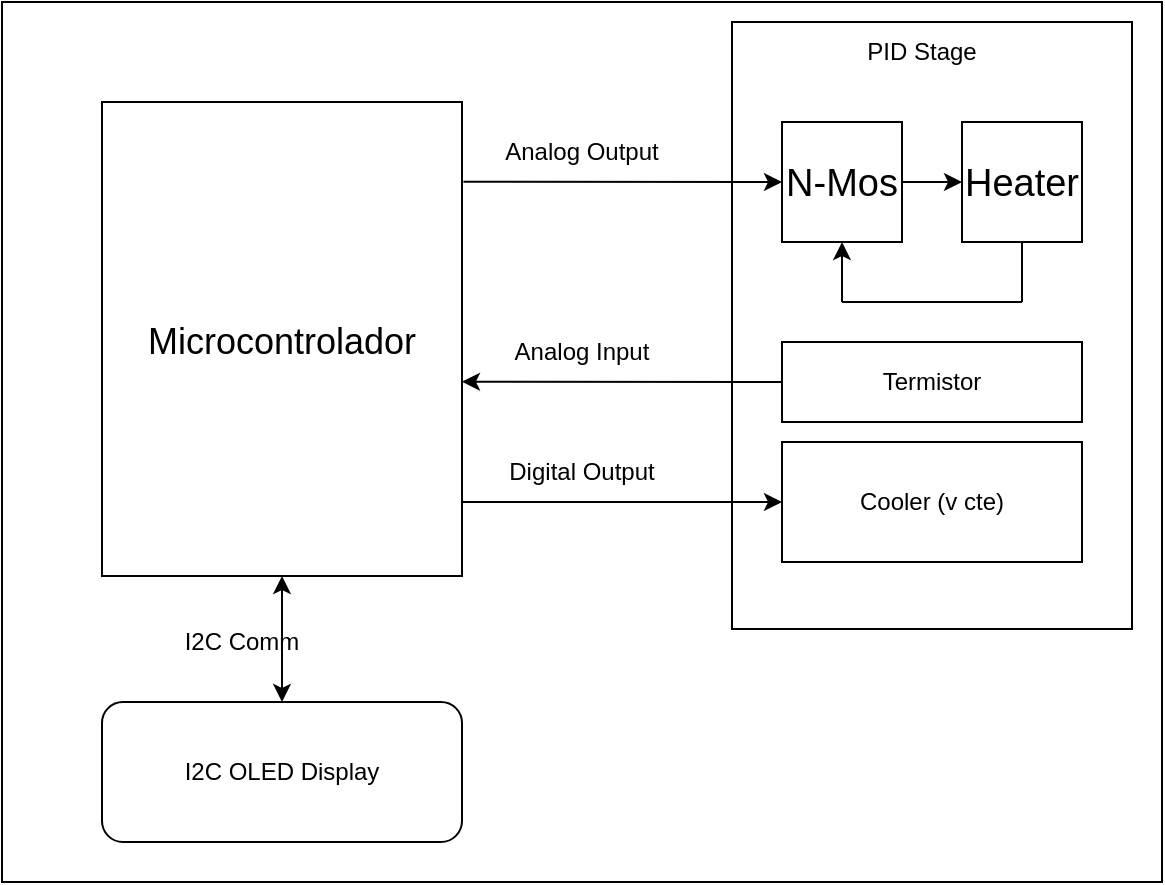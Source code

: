 <mxfile version="26.0.5" pages="3">
  <diagram name="Page-1" id="90a13364-a465-7bf4-72fc-28e22215d7a0">
    <mxGraphModel dx="989" dy="520" grid="1" gridSize="10" guides="1" tooltips="1" connect="1" arrows="1" fold="1" page="1" pageScale="1.5" pageWidth="827" pageHeight="1169" background="none" math="0" shadow="0">
      <root>
        <mxCell id="0" style=";html=1;" />
        <mxCell id="1" style=";html=1;" parent="0" />
        <mxCell id="35C-zRPfyHv-aXlCUiWr-6" value="" style="rounded=0;whiteSpace=wrap;html=1;" parent="1" vertex="1">
          <mxGeometry x="550" y="50" width="580" height="440" as="geometry" />
        </mxCell>
        <mxCell id="355GLdrolQoe34CYBVQ8-6" value="" style="rounded=0;whiteSpace=wrap;html=1;" parent="1" vertex="1">
          <mxGeometry x="915" y="60" width="200" height="303.5" as="geometry" />
        </mxCell>
        <mxCell id="jSPrN0brKESPCwidPNHG-5" value="&lt;font style=&quot;font-size: 18px;&quot;&gt;Microcontrolador&lt;/font&gt;" style="rounded=0;whiteSpace=wrap;html=1;direction=south;fontSize=20;" parent="1" vertex="1">
          <mxGeometry x="600" y="100" width="180" height="237" as="geometry" />
        </mxCell>
        <mxCell id="355GLdrolQoe34CYBVQ8-1" value="&lt;font style=&quot;font-size: 19px;&quot;&gt;N-Mos&lt;/font&gt;" style="whiteSpace=wrap;html=1;aspect=fixed;fontSize=20;" parent="1" vertex="1">
          <mxGeometry x="940" y="110" width="60" height="60" as="geometry" />
        </mxCell>
        <mxCell id="355GLdrolQoe34CYBVQ8-3" value="&lt;font style=&quot;font-size: 19px;&quot;&gt;Heater&lt;/font&gt;" style="whiteSpace=wrap;html=1;aspect=fixed;fontSize=20;" parent="1" vertex="1">
          <mxGeometry x="1030" y="110" width="60" height="60" as="geometry" />
        </mxCell>
        <mxCell id="355GLdrolQoe34CYBVQ8-4" value="&lt;div&gt;Cooler (v cte)&lt;br&gt;&lt;/div&gt;" style="rounded=0;whiteSpace=wrap;html=1;" parent="1" vertex="1">
          <mxGeometry x="940" y="270" width="150" height="60" as="geometry" />
        </mxCell>
        <mxCell id="355GLdrolQoe34CYBVQ8-5" value="Termistor" style="rounded=0;whiteSpace=wrap;html=1;" parent="1" vertex="1">
          <mxGeometry x="940" y="220" width="150" height="40" as="geometry" />
        </mxCell>
        <mxCell id="355GLdrolQoe34CYBVQ8-7" value="" style="endArrow=classic;html=1;rounded=0;entryX=0;entryY=0.5;entryDx=0;entryDy=0;exitX=0.844;exitY=0;exitDx=0;exitDy=0;exitPerimeter=0;" parent="1" source="jSPrN0brKESPCwidPNHG-5" target="355GLdrolQoe34CYBVQ8-4" edge="1">
          <mxGeometry width="50" height="50" relative="1" as="geometry">
            <mxPoint x="830" y="350" as="sourcePoint" />
            <mxPoint x="880" y="300" as="targetPoint" />
          </mxGeometry>
        </mxCell>
        <mxCell id="355GLdrolQoe34CYBVQ8-9" value="" style="endArrow=classic;html=1;rounded=0;entryX=0;entryY=0.5;entryDx=0;entryDy=0;exitX=0.168;exitY=-0.004;exitDx=0;exitDy=0;exitPerimeter=0;" parent="1" source="jSPrN0brKESPCwidPNHG-5" target="355GLdrolQoe34CYBVQ8-1" edge="1">
          <mxGeometry width="50" height="50" relative="1" as="geometry">
            <mxPoint x="820" y="210" as="sourcePoint" />
            <mxPoint x="870" y="160" as="targetPoint" />
          </mxGeometry>
        </mxCell>
        <mxCell id="355GLdrolQoe34CYBVQ8-10" value="" style="endArrow=classic;html=1;rounded=0;entryX=0;entryY=0.5;entryDx=0;entryDy=0;exitX=1;exitY=0.5;exitDx=0;exitDy=0;" parent="1" source="355GLdrolQoe34CYBVQ8-1" target="355GLdrolQoe34CYBVQ8-3" edge="1">
          <mxGeometry width="50" height="50" relative="1" as="geometry">
            <mxPoint x="900" y="280" as="sourcePoint" />
            <mxPoint x="950" y="230" as="targetPoint" />
          </mxGeometry>
        </mxCell>
        <mxCell id="GrLBo9PtLHuX9XOGEQVJ-1" value="PID Stage" style="text;html=1;align=center;verticalAlign=middle;whiteSpace=wrap;rounded=0;" vertex="1" parent="1">
          <mxGeometry x="980" y="60" width="60" height="30" as="geometry" />
        </mxCell>
        <mxCell id="GrLBo9PtLHuX9XOGEQVJ-2" value="I2C OLED Display" style="rounded=1;whiteSpace=wrap;html=1;" vertex="1" parent="1">
          <mxGeometry x="600" y="400" width="180" height="70" as="geometry" />
        </mxCell>
        <mxCell id="GrLBo9PtLHuX9XOGEQVJ-4" value="" style="endArrow=classic;html=1;rounded=0;entryX=0.5;entryY=1;entryDx=0;entryDy=0;" edge="1" parent="1" target="355GLdrolQoe34CYBVQ8-1">
          <mxGeometry width="50" height="50" relative="1" as="geometry">
            <mxPoint x="970" y="200" as="sourcePoint" />
            <mxPoint x="960" y="180" as="targetPoint" />
          </mxGeometry>
        </mxCell>
        <mxCell id="GrLBo9PtLHuX9XOGEQVJ-5" value="" style="endArrow=none;html=1;rounded=0;" edge="1" parent="1">
          <mxGeometry width="50" height="50" relative="1" as="geometry">
            <mxPoint x="970" y="200" as="sourcePoint" />
            <mxPoint x="1060" y="200" as="targetPoint" />
          </mxGeometry>
        </mxCell>
        <mxCell id="GrLBo9PtLHuX9XOGEQVJ-6" value="" style="endArrow=none;html=1;rounded=0;entryX=0.5;entryY=1;entryDx=0;entryDy=0;" edge="1" parent="1" target="355GLdrolQoe34CYBVQ8-3">
          <mxGeometry width="50" height="50" relative="1" as="geometry">
            <mxPoint x="1060" y="200" as="sourcePoint" />
            <mxPoint x="1020" y="170" as="targetPoint" />
          </mxGeometry>
        </mxCell>
        <mxCell id="GrLBo9PtLHuX9XOGEQVJ-8" value="" style="endArrow=classic;startArrow=classic;html=1;rounded=0;entryX=1;entryY=0.5;entryDx=0;entryDy=0;exitX=0.5;exitY=0;exitDx=0;exitDy=0;" edge="1" parent="1" source="GrLBo9PtLHuX9XOGEQVJ-2" target="jSPrN0brKESPCwidPNHG-5">
          <mxGeometry width="50" height="50" relative="1" as="geometry">
            <mxPoint x="640" y="413.5" as="sourcePoint" />
            <mxPoint x="690" y="363.5" as="targetPoint" />
          </mxGeometry>
        </mxCell>
        <mxCell id="GrLBo9PtLHuX9XOGEQVJ-9" value="" style="endArrow=classic;html=1;rounded=0;entryX=0.59;entryY=0;entryDx=0;entryDy=0;entryPerimeter=0;exitX=0;exitY=0.5;exitDx=0;exitDy=0;" edge="1" parent="1" source="355GLdrolQoe34CYBVQ8-5" target="jSPrN0brKESPCwidPNHG-5">
          <mxGeometry width="50" height="50" relative="1" as="geometry">
            <mxPoint x="820" y="300" as="sourcePoint" />
            <mxPoint x="870" y="250" as="targetPoint" />
          </mxGeometry>
        </mxCell>
        <mxCell id="GrLBo9PtLHuX9XOGEQVJ-10" value="Analog Output" style="text;html=1;align=center;verticalAlign=middle;whiteSpace=wrap;rounded=0;" vertex="1" parent="1">
          <mxGeometry x="790" y="110" width="100" height="30" as="geometry" />
        </mxCell>
        <mxCell id="GrLBo9PtLHuX9XOGEQVJ-11" value="Analog Input" style="text;html=1;align=center;verticalAlign=middle;whiteSpace=wrap;rounded=0;" vertex="1" parent="1">
          <mxGeometry x="790" y="210" width="100" height="30" as="geometry" />
        </mxCell>
        <mxCell id="GrLBo9PtLHuX9XOGEQVJ-12" value="Digital Output" style="text;html=1;align=center;verticalAlign=middle;whiteSpace=wrap;rounded=0;" vertex="1" parent="1">
          <mxGeometry x="790" y="270" width="100" height="30" as="geometry" />
        </mxCell>
        <mxCell id="GrLBo9PtLHuX9XOGEQVJ-13" value="I2C Comm" style="text;html=1;align=center;verticalAlign=middle;whiteSpace=wrap;rounded=0;" vertex="1" parent="1">
          <mxGeometry x="640" y="350" width="60" height="40" as="geometry" />
        </mxCell>
      </root>
    </mxGraphModel>
  </diagram>
  <diagram id="dFZz5i8Cy6UYqAbTh7uR" name="Página-2">
    <mxGraphModel dx="2261" dy="754" grid="1" gridSize="10" guides="1" tooltips="1" connect="1" arrows="1" fold="1" page="1" pageScale="1" pageWidth="827" pageHeight="1169" math="0" shadow="0">
      <root>
        <mxCell id="0" />
        <mxCell id="1" parent="0" />
        <mxCell id="2VRXxN_XEZRk6mcmsxM--8" style="edgeStyle=orthogonalEdgeStyle;rounded=0;orthogonalLoop=1;jettySize=auto;html=1;exitX=1;exitY=0.5;exitDx=0;exitDy=0;entryX=0;entryY=0.5;entryDx=0;entryDy=0;" parent="1" source="Uq3NfLOFYtls6R0m_rHG-1" target="2VRXxN_XEZRk6mcmsxM--16" edge="1">
          <mxGeometry relative="1" as="geometry">
            <Array as="points">
              <mxPoint x="60" y="518" />
              <mxPoint x="60" y="350" />
            </Array>
          </mxGeometry>
        </mxCell>
        <mxCell id="2VRXxN_XEZRk6mcmsxM--10" style="edgeStyle=orthogonalEdgeStyle;rounded=0;orthogonalLoop=1;jettySize=auto;html=1;exitX=1;exitY=0.5;exitDx=0;exitDy=0;entryX=0;entryY=0.5;entryDx=0;entryDy=0;" parent="1" source="Uq3NfLOFYtls6R0m_rHG-1" target="2VRXxN_XEZRk6mcmsxM--17" edge="1">
          <mxGeometry relative="1" as="geometry" />
        </mxCell>
        <mxCell id="2VRXxN_XEZRk6mcmsxM--12" style="edgeStyle=orthogonalEdgeStyle;rounded=0;orthogonalLoop=1;jettySize=auto;html=1;exitX=1;exitY=0.5;exitDx=0;exitDy=0;entryX=0;entryY=0.5;entryDx=0;entryDy=0;" parent="1" source="Uq3NfLOFYtls6R0m_rHG-1" target="2VRXxN_XEZRk6mcmsxM--23" edge="1">
          <mxGeometry relative="1" as="geometry">
            <Array as="points">
              <mxPoint x="60" y="518" />
              <mxPoint x="60" y="678" />
            </Array>
          </mxGeometry>
        </mxCell>
        <mxCell id="2VRXxN_XEZRk6mcmsxM--13" style="edgeStyle=orthogonalEdgeStyle;rounded=0;orthogonalLoop=1;jettySize=auto;html=1;exitX=1;exitY=0.5;exitDx=0;exitDy=0;entryX=0;entryY=0.5;entryDx=0;entryDy=0;" parent="1" source="Uq3NfLOFYtls6R0m_rHG-1" target="2VRXxN_XEZRk6mcmsxM--24" edge="1">
          <mxGeometry relative="1" as="geometry">
            <Array as="points">
              <mxPoint x="60" y="518" />
              <mxPoint x="60" y="860" />
            </Array>
          </mxGeometry>
        </mxCell>
        <mxCell id="Uq3NfLOFYtls6R0m_rHG-1" value="&lt;font style=&quot;font-size: 18px;&quot;&gt;Idle State&lt;/font&gt;" style="whiteSpace=wrap;html=1;aspect=fixed;" parent="1" vertex="1">
          <mxGeometry x="-120" y="440" width="155" height="155" as="geometry" />
        </mxCell>
        <mxCell id="2VRXxN_XEZRk6mcmsxM--1" value="Event &lt;br&gt;Ingresa al Granero" style="whiteSpace=wrap;html=1;aspect=fixed;" parent="1" vertex="1">
          <mxGeometry x="650" y="272.5" width="155" height="155" as="geometry" />
        </mxCell>
        <mxCell id="2VRXxN_XEZRk6mcmsxM--2" value="Event &lt;br&gt;Sale del Granero" style="whiteSpace=wrap;html=1;aspect=fixed;" parent="1" vertex="1">
          <mxGeometry x="650" y="440" width="155" height="155" as="geometry" />
        </mxCell>
        <mxCell id="2VRXxN_XEZRk6mcmsxM--3" value="Event &lt;br&gt;Cuenta máxima" style="whiteSpace=wrap;html=1;aspect=fixed;" parent="1" vertex="1">
          <mxGeometry x="650" y="600" width="155" height="155" as="geometry" />
        </mxCell>
        <mxCell id="2VRXxN_XEZRk6mcmsxM--4" value="Event&lt;br&gt;Error" style="whiteSpace=wrap;html=1;aspect=fixed;" parent="1" vertex="1">
          <mxGeometry x="650" y="782.5" width="155" height="155" as="geometry" />
        </mxCell>
        <mxCell id="2VRXxN_XEZRk6mcmsxM--21" style="edgeStyle=orthogonalEdgeStyle;rounded=0;orthogonalLoop=1;jettySize=auto;html=1;exitX=1;exitY=0.5;exitDx=0;exitDy=0;entryX=0;entryY=0.5;entryDx=0;entryDy=0;" parent="1" source="2VRXxN_XEZRk6mcmsxM--16" target="2VRXxN_XEZRk6mcmsxM--19" edge="1">
          <mxGeometry relative="1" as="geometry" />
        </mxCell>
        <mxCell id="2VRXxN_XEZRk6mcmsxM--39" style="edgeStyle=orthogonalEdgeStyle;rounded=0;orthogonalLoop=1;jettySize=auto;html=1;exitX=0.5;exitY=0;exitDx=0;exitDy=0;entryX=0.5;entryY=0;entryDx=0;entryDy=0;strokeColor=#FF6666;" parent="1" source="2VRXxN_XEZRk6mcmsxM--16" target="Uq3NfLOFYtls6R0m_rHG-1" edge="1">
          <mxGeometry relative="1" as="geometry" />
        </mxCell>
        <mxCell id="2VRXxN_XEZRk6mcmsxM--16" value="IRModule_A is active?" style="rhombus;whiteSpace=wrap;html=1;" parent="1" vertex="1">
          <mxGeometry x="290" y="290" width="120" height="120" as="geometry" />
        </mxCell>
        <mxCell id="2VRXxN_XEZRk6mcmsxM--22" style="edgeStyle=orthogonalEdgeStyle;rounded=0;orthogonalLoop=1;jettySize=auto;html=1;exitX=1;exitY=0.5;exitDx=0;exitDy=0;entryX=0;entryY=0.5;entryDx=0;entryDy=0;" parent="1" source="2VRXxN_XEZRk6mcmsxM--17" target="2VRXxN_XEZRk6mcmsxM--20" edge="1">
          <mxGeometry relative="1" as="geometry" />
        </mxCell>
        <mxCell id="2VRXxN_XEZRk6mcmsxM--38" style="edgeStyle=orthogonalEdgeStyle;rounded=0;orthogonalLoop=1;jettySize=auto;html=1;exitX=0.5;exitY=1;exitDx=0;exitDy=0;entryX=0.5;entryY=1;entryDx=0;entryDy=0;strokeColor=#FF6666;" parent="1" source="2VRXxN_XEZRk6mcmsxM--17" target="Uq3NfLOFYtls6R0m_rHG-1" edge="1">
          <mxGeometry relative="1" as="geometry">
            <Array as="points">
              <mxPoint x="350" y="610" />
              <mxPoint x="-42" y="610" />
            </Array>
          </mxGeometry>
        </mxCell>
        <mxCell id="2VRXxN_XEZRk6mcmsxM--17" value="IRModule_B is active?" style="rhombus;whiteSpace=wrap;html=1;" parent="1" vertex="1">
          <mxGeometry x="290" y="457.5" width="120" height="120" as="geometry" />
        </mxCell>
        <mxCell id="2VRXxN_XEZRk6mcmsxM--25" style="edgeStyle=orthogonalEdgeStyle;rounded=0;orthogonalLoop=1;jettySize=auto;html=1;exitX=1;exitY=0.5;exitDx=0;exitDy=0;entryX=0;entryY=0.5;entryDx=0;entryDy=0;" parent="1" source="2VRXxN_XEZRk6mcmsxM--19" target="2VRXxN_XEZRk6mcmsxM--1" edge="1">
          <mxGeometry relative="1" as="geometry" />
        </mxCell>
        <mxCell id="4NYzwK4U0VfKDkdtX9t3-1" style="edgeStyle=orthogonalEdgeStyle;rounded=0;orthogonalLoop=1;jettySize=auto;html=1;exitX=0.5;exitY=0;exitDx=0;exitDy=0;entryX=0.5;entryY=0;entryDx=0;entryDy=0;fillColor=#f8cecc;strokeColor=#b85450;" edge="1" parent="1" source="2VRXxN_XEZRk6mcmsxM--19" target="Uq3NfLOFYtls6R0m_rHG-1">
          <mxGeometry relative="1" as="geometry" />
        </mxCell>
        <mxCell id="2VRXxN_XEZRk6mcmsxM--19" value="IRModule_B is active?" style="rhombus;whiteSpace=wrap;html=1;" parent="1" vertex="1">
          <mxGeometry x="460" y="290" width="120" height="120" as="geometry" />
        </mxCell>
        <mxCell id="2VRXxN_XEZRk6mcmsxM--26" style="edgeStyle=orthogonalEdgeStyle;rounded=0;orthogonalLoop=1;jettySize=auto;html=1;exitX=1;exitY=0.5;exitDx=0;exitDy=0;entryX=0;entryY=0.5;entryDx=0;entryDy=0;" parent="1" source="2VRXxN_XEZRk6mcmsxM--20" target="2VRXxN_XEZRk6mcmsxM--2" edge="1">
          <mxGeometry relative="1" as="geometry" />
        </mxCell>
        <mxCell id="4NYzwK4U0VfKDkdtX9t3-2" style="edgeStyle=orthogonalEdgeStyle;rounded=0;orthogonalLoop=1;jettySize=auto;html=1;exitX=0.5;exitY=1;exitDx=0;exitDy=0;entryX=0.5;entryY=1;entryDx=0;entryDy=0;fillColor=#f8cecc;strokeColor=#b85450;" edge="1" parent="1" source="2VRXxN_XEZRk6mcmsxM--20" target="Uq3NfLOFYtls6R0m_rHG-1">
          <mxGeometry relative="1" as="geometry">
            <Array as="points">
              <mxPoint x="520" y="610" />
              <mxPoint x="-42" y="610" />
            </Array>
          </mxGeometry>
        </mxCell>
        <mxCell id="2VRXxN_XEZRk6mcmsxM--20" value="IRModule_A is active?" style="rhombus;whiteSpace=wrap;html=1;" parent="1" vertex="1">
          <mxGeometry x="460" y="457.5" width="120" height="120" as="geometry" />
        </mxCell>
        <mxCell id="2VRXxN_XEZRk6mcmsxM--27" style="edgeStyle=orthogonalEdgeStyle;rounded=0;orthogonalLoop=1;jettySize=auto;html=1;exitX=1;exitY=0.5;exitDx=0;exitDy=0;entryX=0;entryY=0.5;entryDx=0;entryDy=0;" parent="1" source="2VRXxN_XEZRk6mcmsxM--23" target="2VRXxN_XEZRk6mcmsxM--3" edge="1">
          <mxGeometry relative="1" as="geometry" />
        </mxCell>
        <mxCell id="2VRXxN_XEZRk6mcmsxM--35" style="edgeStyle=orthogonalEdgeStyle;rounded=0;orthogonalLoop=1;jettySize=auto;html=1;exitX=0.5;exitY=1;exitDx=0;exitDy=0;entryX=0.5;entryY=1;entryDx=0;entryDy=0;strokeColor=#FF6666;" parent="1" source="2VRXxN_XEZRk6mcmsxM--23" target="Uq3NfLOFYtls6R0m_rHG-1" edge="1">
          <mxGeometry relative="1" as="geometry" />
        </mxCell>
        <mxCell id="2VRXxN_XEZRk6mcmsxM--23" value="Count == MAX_COUNT?" style="rhombus;whiteSpace=wrap;html=1;" parent="1" vertex="1">
          <mxGeometry x="290" y="617.5" width="120" height="120" as="geometry" />
        </mxCell>
        <mxCell id="2VRXxN_XEZRk6mcmsxM--28" style="edgeStyle=orthogonalEdgeStyle;rounded=0;orthogonalLoop=1;jettySize=auto;html=1;exitX=1;exitY=0.5;exitDx=0;exitDy=0;entryX=0;entryY=0.5;entryDx=0;entryDy=0;" parent="1" source="2VRXxN_XEZRk6mcmsxM--24" target="2VRXxN_XEZRk6mcmsxM--4" edge="1">
          <mxGeometry relative="1" as="geometry" />
        </mxCell>
        <mxCell id="2VRXxN_XEZRk6mcmsxM--36" style="edgeStyle=orthogonalEdgeStyle;rounded=0;orthogonalLoop=1;jettySize=auto;html=1;exitX=0.5;exitY=1;exitDx=0;exitDy=0;entryX=0.5;entryY=1;entryDx=0;entryDy=0;strokeColor=#FF6666;" parent="1" source="2VRXxN_XEZRk6mcmsxM--24" target="Uq3NfLOFYtls6R0m_rHG-1" edge="1">
          <mxGeometry relative="1" as="geometry">
            <mxPoint x="-40" y="760" as="targetPoint" />
          </mxGeometry>
        </mxCell>
        <mxCell id="2VRXxN_XEZRk6mcmsxM--24" value="(IRModule_A &amp;amp;&amp;amp; IRModule_B)&lt;br&gt; is active?" style="rhombus;whiteSpace=wrap;html=1;" parent="1" vertex="1">
          <mxGeometry x="280" y="790" width="140" height="140" as="geometry" />
        </mxCell>
        <mxCell id="2VRXxN_XEZRk6mcmsxM--29" value="yes" style="text;html=1;align=center;verticalAlign=middle;whiteSpace=wrap;rounded=0;" parent="1" vertex="1">
          <mxGeometry x="400" y="320" width="60" height="30" as="geometry" />
        </mxCell>
        <mxCell id="2VRXxN_XEZRk6mcmsxM--30" value="yes" style="text;html=1;align=center;verticalAlign=middle;whiteSpace=wrap;rounded=0;" parent="1" vertex="1">
          <mxGeometry x="580" y="320" width="60" height="30" as="geometry" />
        </mxCell>
        <mxCell id="2VRXxN_XEZRk6mcmsxM--31" value="yes" style="text;html=1;align=center;verticalAlign=middle;whiteSpace=wrap;rounded=0;" parent="1" vertex="1">
          <mxGeometry x="400" y="490" width="60" height="30" as="geometry" />
        </mxCell>
        <mxCell id="2VRXxN_XEZRk6mcmsxM--32" value="yes" style="text;html=1;align=center;verticalAlign=middle;whiteSpace=wrap;rounded=0;" parent="1" vertex="1">
          <mxGeometry x="580" y="490" width="60" height="30" as="geometry" />
        </mxCell>
        <mxCell id="2VRXxN_XEZRk6mcmsxM--33" value="yes" style="text;html=1;align=center;verticalAlign=middle;whiteSpace=wrap;rounded=0;" parent="1" vertex="1">
          <mxGeometry x="410" y="650" width="60" height="30" as="geometry" />
        </mxCell>
        <mxCell id="2VRXxN_XEZRk6mcmsxM--34" value="yes" style="text;html=1;align=center;verticalAlign=middle;whiteSpace=wrap;rounded=0;" parent="1" vertex="1">
          <mxGeometry x="414" y="830" width="60" height="30" as="geometry" />
        </mxCell>
        <mxCell id="2VRXxN_XEZRk6mcmsxM--40" value="no" style="text;html=1;align=center;verticalAlign=middle;whiteSpace=wrap;rounded=0;" parent="1" vertex="1">
          <mxGeometry x="310" y="242.5" width="60" height="30" as="geometry" />
        </mxCell>
        <mxCell id="2VRXxN_XEZRk6mcmsxM--41" value="no" style="text;html=1;align=center;verticalAlign=middle;whiteSpace=wrap;rounded=0;" parent="1" vertex="1">
          <mxGeometry x="290" y="585" width="60" height="30" as="geometry" />
        </mxCell>
        <mxCell id="2VRXxN_XEZRk6mcmsxM--42" value="no" style="text;html=1;align=center;verticalAlign=middle;whiteSpace=wrap;rounded=0;" parent="1" vertex="1">
          <mxGeometry x="290" y="725" width="60" height="30" as="geometry" />
        </mxCell>
        <mxCell id="2VRXxN_XEZRk6mcmsxM--43" value="no" style="text;html=1;align=center;verticalAlign=middle;whiteSpace=wrap;rounded=0;" parent="1" vertex="1">
          <mxGeometry x="290" y="920" width="60" height="30" as="geometry" />
        </mxCell>
        <mxCell id="2VRXxN_XEZRk6mcmsxM--44" value="Green Led_1 ON (500ms)" style="rounded=1;whiteSpace=wrap;html=1;" parent="1" vertex="1">
          <mxGeometry x="667.5" y="367.5" width="120" height="60" as="geometry" />
        </mxCell>
        <mxCell id="2VRXxN_XEZRk6mcmsxM--45" value="Green Led_2 ON (500ms)" style="rounded=1;whiteSpace=wrap;html=1;" parent="1" vertex="1">
          <mxGeometry x="667.5" y="535" width="120" height="60" as="geometry" />
        </mxCell>
        <mxCell id="2VRXxN_XEZRk6mcmsxM--46" value="Red Led_1 Toggle (300ms)" style="rounded=1;whiteSpace=wrap;html=1;" parent="1" vertex="1">
          <mxGeometry x="667.5" y="695" width="120" height="60" as="geometry" />
        </mxCell>
        <mxCell id="2VRXxN_XEZRk6mcmsxM--47" value="Red Led_2 Toggle (200ms)" style="rounded=1;whiteSpace=wrap;html=1;" parent="1" vertex="1">
          <mxGeometry x="667.5" y="877.5" width="120" height="60" as="geometry" />
        </mxCell>
        <mxCell id="4NYzwK4U0VfKDkdtX9t3-3" value="no" style="text;html=1;align=center;verticalAlign=middle;whiteSpace=wrap;rounded=0;" vertex="1" parent="1">
          <mxGeometry x="460" y="585" width="60" height="30" as="geometry" />
        </mxCell>
        <mxCell id="4NYzwK4U0VfKDkdtX9t3-4" value="no" style="text;html=1;align=center;verticalAlign=middle;whiteSpace=wrap;rounded=0;" vertex="1" parent="1">
          <mxGeometry x="460" y="242.5" width="60" height="30" as="geometry" />
        </mxCell>
        <mxCell id="4NYzwK4U0VfKDkdtX9t3-8" value="Polls input register" style="rounded=1;whiteSpace=wrap;html=1;" vertex="1" parent="1">
          <mxGeometry x="-102.5" y="530" width="120" height="60" as="geometry" />
        </mxCell>
      </root>
    </mxGraphModel>
  </diagram>
  <diagram id="h4niRhYAlHzlL3p1m9Ma" name="Página-3">
    <mxGraphModel dx="1162" dy="426" grid="1" gridSize="10" guides="1" tooltips="1" connect="1" arrows="1" fold="1" page="1" pageScale="1" pageWidth="827" pageHeight="1169" math="0" shadow="0">
      <root>
        <mxCell id="0" />
        <mxCell id="1" parent="0" />
      </root>
    </mxGraphModel>
  </diagram>
</mxfile>
